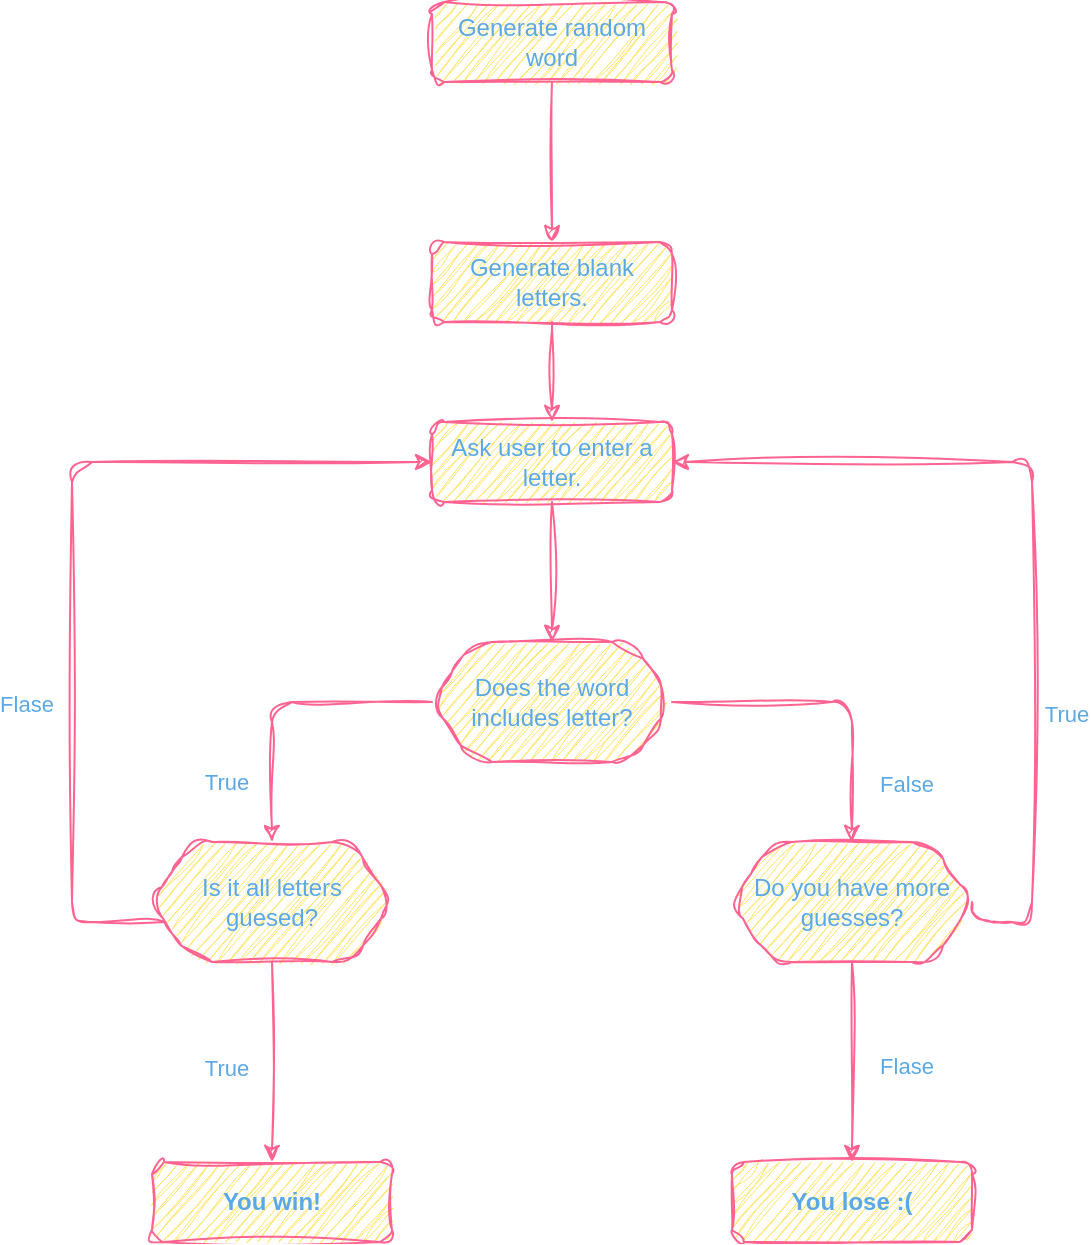 <mxfile version="21.2.9" type="device">
  <diagram name="Page-1" id="qs6nPZRAwY9cRQSbq-TB">
    <mxGraphModel dx="1060" dy="1842" grid="1" gridSize="10" guides="1" tooltips="1" connect="1" arrows="1" fold="1" page="1" pageScale="1" pageWidth="827" pageHeight="1169" math="0" shadow="0">
      <root>
        <mxCell id="0" />
        <mxCell id="1" parent="0" />
        <mxCell id="WKKtjosWNxolImny7Fs_-8" style="edgeStyle=orthogonalEdgeStyle;rounded=1;orthogonalLoop=1;jettySize=auto;html=1;sketch=1;curveFitting=1;jiggle=2;labelBackgroundColor=none;strokeColor=#FF6392;fontColor=default;" edge="1" parent="1" source="WKKtjosWNxolImny7Fs_-1" target="WKKtjosWNxolImny7Fs_-17">
          <mxGeometry relative="1" as="geometry">
            <mxPoint x="413" y="-750" as="targetPoint" />
          </mxGeometry>
        </mxCell>
        <mxCell id="WKKtjosWNxolImny7Fs_-1" value="Ask user to enter a letter." style="rounded=1;whiteSpace=wrap;html=1;sketch=1;curveFitting=1;jiggle=2;labelBackgroundColor=none;fillColor=#FFE45E;strokeColor=#FF6392;fontColor=#5AA9E6;" vertex="1" parent="1">
          <mxGeometry x="353" y="-860" width="120" height="40" as="geometry" />
        </mxCell>
        <mxCell id="WKKtjosWNxolImny7Fs_-18" style="edgeStyle=orthogonalEdgeStyle;rounded=1;orthogonalLoop=1;jettySize=auto;html=1;entryX=0.5;entryY=0;entryDx=0;entryDy=0;sketch=1;curveFitting=1;jiggle=2;labelBackgroundColor=none;strokeColor=#FF6392;fontColor=default;" edge="1" parent="1" source="WKKtjosWNxolImny7Fs_-17" target="WKKtjosWNxolImny7Fs_-23">
          <mxGeometry relative="1" as="geometry">
            <mxPoint x="213.0" y="-710.0" as="targetPoint" />
          </mxGeometry>
        </mxCell>
        <mxCell id="WKKtjosWNxolImny7Fs_-44" value="True" style="edgeLabel;html=1;align=center;verticalAlign=middle;resizable=0;points=[];rounded=1;sketch=1;curveFitting=1;jiggle=2;labelBackgroundColor=none;fontColor=#5AA9E6;" vertex="1" connectable="0" parent="WKKtjosWNxolImny7Fs_-18">
          <mxGeometry x="0.602" y="1" relative="1" as="geometry">
            <mxPoint x="-24" as="offset" />
          </mxGeometry>
        </mxCell>
        <mxCell id="WKKtjosWNxolImny7Fs_-19" style="edgeStyle=orthogonalEdgeStyle;rounded=1;orthogonalLoop=1;jettySize=auto;html=1;entryX=0.5;entryY=0;entryDx=0;entryDy=0;sketch=1;curveFitting=1;jiggle=2;labelBackgroundColor=none;strokeColor=#FF6392;fontColor=default;" edge="1" parent="1" source="WKKtjosWNxolImny7Fs_-17" target="WKKtjosWNxolImny7Fs_-31">
          <mxGeometry relative="1" as="geometry">
            <mxPoint x="653" y="-710.0" as="targetPoint" />
          </mxGeometry>
        </mxCell>
        <mxCell id="WKKtjosWNxolImny7Fs_-45" value="False" style="edgeLabel;html=1;align=center;verticalAlign=middle;resizable=0;points=[];rounded=1;sketch=1;curveFitting=1;jiggle=2;labelBackgroundColor=none;fontColor=#5AA9E6;" vertex="1" connectable="0" parent="WKKtjosWNxolImny7Fs_-19">
          <mxGeometry x="0.629" y="1" relative="1" as="geometry">
            <mxPoint x="26" as="offset" />
          </mxGeometry>
        </mxCell>
        <mxCell id="WKKtjosWNxolImny7Fs_-17" value="Does the word includes letter?" style="shape=hexagon;perimeter=hexagonPerimeter2;whiteSpace=wrap;html=1;fixedSize=1;rounded=1;sketch=1;curveFitting=1;jiggle=2;labelBackgroundColor=none;fillColor=#FFE45E;strokeColor=#FF6392;fontColor=#5AA9E6;" vertex="1" parent="1">
          <mxGeometry x="353" y="-750" width="120" height="60" as="geometry" />
        </mxCell>
        <mxCell id="WKKtjosWNxolImny7Fs_-25" style="edgeStyle=orthogonalEdgeStyle;rounded=1;orthogonalLoop=1;jettySize=auto;html=1;entryX=0.5;entryY=0;entryDx=0;entryDy=0;sketch=1;curveFitting=1;jiggle=2;labelBackgroundColor=none;strokeColor=#FF6392;fontColor=default;" edge="1" parent="1" source="WKKtjosWNxolImny7Fs_-23" target="WKKtjosWNxolImny7Fs_-29">
          <mxGeometry relative="1" as="geometry">
            <mxPoint x="293" y="-590" as="targetPoint" />
          </mxGeometry>
        </mxCell>
        <mxCell id="WKKtjosWNxolImny7Fs_-47" value="True" style="edgeLabel;html=1;align=center;verticalAlign=middle;resizable=0;points=[];rounded=1;sketch=1;curveFitting=1;jiggle=2;labelBackgroundColor=none;fontColor=#5AA9E6;" vertex="1" connectable="0" parent="WKKtjosWNxolImny7Fs_-25">
          <mxGeometry x="0.315" y="1" relative="1" as="geometry">
            <mxPoint x="-24" y="-13" as="offset" />
          </mxGeometry>
        </mxCell>
        <mxCell id="WKKtjosWNxolImny7Fs_-48" style="edgeStyle=orthogonalEdgeStyle;rounded=1;orthogonalLoop=1;jettySize=auto;html=1;entryX=0;entryY=0.5;entryDx=0;entryDy=0;sketch=1;curveFitting=1;jiggle=2;labelBackgroundColor=none;strokeColor=#FF6392;fontColor=default;" edge="1" parent="1" source="WKKtjosWNxolImny7Fs_-23" target="WKKtjosWNxolImny7Fs_-1">
          <mxGeometry relative="1" as="geometry">
            <Array as="points">
              <mxPoint x="173" y="-610" />
              <mxPoint x="173" y="-840" />
            </Array>
          </mxGeometry>
        </mxCell>
        <mxCell id="WKKtjosWNxolImny7Fs_-49" value="Flase" style="edgeLabel;html=1;align=center;verticalAlign=middle;resizable=0;points=[];rounded=1;sketch=1;curveFitting=1;jiggle=2;labelBackgroundColor=none;fontColor=#5AA9E6;" vertex="1" connectable="0" parent="WKKtjosWNxolImny7Fs_-48">
          <mxGeometry x="-0.343" y="-1" relative="1" as="geometry">
            <mxPoint x="-24" y="-6" as="offset" />
          </mxGeometry>
        </mxCell>
        <mxCell id="WKKtjosWNxolImny7Fs_-23" value="Is it all letters guesed?" style="shape=hexagon;perimeter=hexagonPerimeter2;whiteSpace=wrap;html=1;fixedSize=1;rounded=1;sketch=1;curveFitting=1;jiggle=2;labelBackgroundColor=none;fillColor=#FFE45E;strokeColor=#FF6392;fontColor=#5AA9E6;" vertex="1" parent="1">
          <mxGeometry x="213" y="-650" width="120" height="60" as="geometry" />
        </mxCell>
        <mxCell id="WKKtjosWNxolImny7Fs_-29" value="You win!" style="rounded=1;whiteSpace=wrap;html=1;sketch=1;curveFitting=1;jiggle=2;labelBackgroundColor=none;fillColor=#FFE45E;strokeColor=#FF6392;fontColor=#5AA9E6;fontStyle=1" vertex="1" parent="1">
          <mxGeometry x="213" y="-490" width="120" height="40" as="geometry" />
        </mxCell>
        <mxCell id="WKKtjosWNxolImny7Fs_-32" style="edgeStyle=orthogonalEdgeStyle;rounded=1;orthogonalLoop=1;jettySize=auto;html=1;entryX=0.5;entryY=0;entryDx=0;entryDy=0;sketch=1;curveFitting=1;jiggle=2;labelBackgroundColor=none;strokeColor=#FF6392;fontColor=default;" edge="1" parent="1" source="WKKtjosWNxolImny7Fs_-31" target="WKKtjosWNxolImny7Fs_-37">
          <mxGeometry relative="1" as="geometry">
            <mxPoint x="573" y="-590" as="targetPoint" />
          </mxGeometry>
        </mxCell>
        <mxCell id="WKKtjosWNxolImny7Fs_-46" value="Flase" style="edgeLabel;html=1;align=center;verticalAlign=middle;resizable=0;points=[];rounded=1;sketch=1;curveFitting=1;jiggle=2;labelBackgroundColor=none;fontColor=#5AA9E6;" vertex="1" connectable="0" parent="WKKtjosWNxolImny7Fs_-32">
          <mxGeometry x="0.262" y="2" relative="1" as="geometry">
            <mxPoint x="25" y="-11" as="offset" />
          </mxGeometry>
        </mxCell>
        <mxCell id="WKKtjosWNxolImny7Fs_-33" style="edgeStyle=orthogonalEdgeStyle;rounded=1;orthogonalLoop=1;jettySize=auto;html=1;entryX=1;entryY=0.5;entryDx=0;entryDy=0;exitX=1;exitY=0.5;exitDx=0;exitDy=0;sketch=1;curveFitting=1;jiggle=2;labelBackgroundColor=none;strokeColor=#FF6392;fontColor=default;" edge="1" parent="1" source="WKKtjosWNxolImny7Fs_-31">
          <mxGeometry relative="1" as="geometry">
            <mxPoint x="473" y="-840" as="targetPoint" />
            <mxPoint x="623" y="-620" as="sourcePoint" />
            <Array as="points">
              <mxPoint x="653" y="-610" />
              <mxPoint x="653" y="-840" />
            </Array>
          </mxGeometry>
        </mxCell>
        <mxCell id="WKKtjosWNxolImny7Fs_-50" value="True" style="edgeLabel;html=1;align=center;verticalAlign=middle;resizable=0;points=[];rounded=1;sketch=1;curveFitting=1;jiggle=2;labelBackgroundColor=none;fontColor=#5AA9E6;" vertex="1" connectable="0" parent="WKKtjosWNxolImny7Fs_-33">
          <mxGeometry x="-0.358" y="-1" relative="1" as="geometry">
            <mxPoint x="16" as="offset" />
          </mxGeometry>
        </mxCell>
        <mxCell id="WKKtjosWNxolImny7Fs_-31" value="Do you have more guesses?" style="shape=hexagon;perimeter=hexagonPerimeter2;whiteSpace=wrap;html=1;fixedSize=1;rounded=1;sketch=1;curveFitting=1;jiggle=2;labelBackgroundColor=none;fillColor=#FFE45E;strokeColor=#FF6392;fontColor=#5AA9E6;" vertex="1" parent="1">
          <mxGeometry x="503" y="-650" width="120" height="60" as="geometry" />
        </mxCell>
        <mxCell id="WKKtjosWNxolImny7Fs_-37" value="You lose :(" style="rounded=1;whiteSpace=wrap;html=1;sketch=1;curveFitting=1;jiggle=2;labelBackgroundColor=none;fillColor=#FFE45E;strokeColor=#FF6392;fontColor=#5AA9E6;fontStyle=1" vertex="1" parent="1">
          <mxGeometry x="503" y="-490" width="120" height="40" as="geometry" />
        </mxCell>
        <mxCell id="WKKtjosWNxolImny7Fs_-41" style="edgeStyle=orthogonalEdgeStyle;rounded=1;orthogonalLoop=1;jettySize=auto;html=1;sketch=1;curveFitting=1;jiggle=2;labelBackgroundColor=none;strokeColor=#FF6392;fontColor=default;" edge="1" parent="1" source="WKKtjosWNxolImny7Fs_-40" target="WKKtjosWNxolImny7Fs_-42">
          <mxGeometry relative="1" as="geometry">
            <mxPoint x="413" y="-930" as="targetPoint" />
          </mxGeometry>
        </mxCell>
        <mxCell id="WKKtjosWNxolImny7Fs_-40" value="Generate random word" style="rounded=1;whiteSpace=wrap;html=1;sketch=1;curveFitting=1;jiggle=2;labelBackgroundColor=none;fillColor=#FFE45E;strokeColor=#FF6392;fontColor=#5AA9E6;" vertex="1" parent="1">
          <mxGeometry x="353" y="-1070" width="120" height="40" as="geometry" />
        </mxCell>
        <mxCell id="WKKtjosWNxolImny7Fs_-43" style="edgeStyle=orthogonalEdgeStyle;rounded=1;orthogonalLoop=1;jettySize=auto;html=1;entryX=0.5;entryY=0;entryDx=0;entryDy=0;sketch=1;curveFitting=1;jiggle=2;labelBackgroundColor=none;strokeColor=#FF6392;fontColor=default;" edge="1" parent="1" source="WKKtjosWNxolImny7Fs_-42" target="WKKtjosWNxolImny7Fs_-1">
          <mxGeometry relative="1" as="geometry" />
        </mxCell>
        <mxCell id="WKKtjosWNxolImny7Fs_-42" value="Generate blank letters." style="rounded=1;whiteSpace=wrap;html=1;sketch=1;curveFitting=1;jiggle=2;labelBackgroundColor=none;fillColor=#FFE45E;strokeColor=#FF6392;fontColor=#5AA9E6;" vertex="1" parent="1">
          <mxGeometry x="353" y="-950" width="120" height="40" as="geometry" />
        </mxCell>
      </root>
    </mxGraphModel>
  </diagram>
</mxfile>
